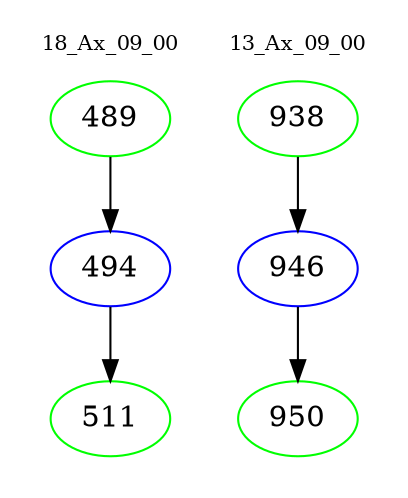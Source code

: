 digraph{
subgraph cluster_0 {
color = white
label = "18_Ax_09_00";
fontsize=10;
T0_489 [label="489", color="green"]
T0_489 -> T0_494 [color="black"]
T0_494 [label="494", color="blue"]
T0_494 -> T0_511 [color="black"]
T0_511 [label="511", color="green"]
}
subgraph cluster_1 {
color = white
label = "13_Ax_09_00";
fontsize=10;
T1_938 [label="938", color="green"]
T1_938 -> T1_946 [color="black"]
T1_946 [label="946", color="blue"]
T1_946 -> T1_950 [color="black"]
T1_950 [label="950", color="green"]
}
}
